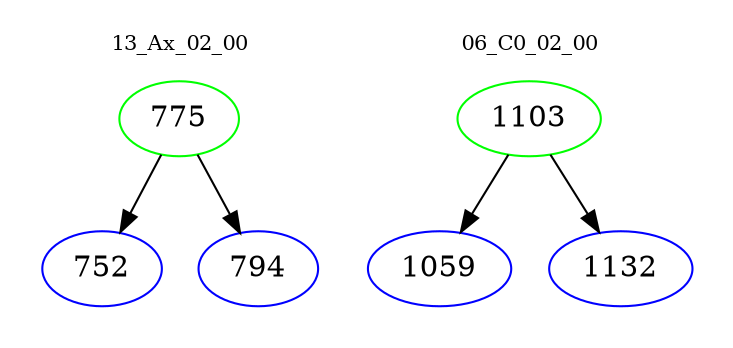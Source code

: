 digraph{
subgraph cluster_0 {
color = white
label = "13_Ax_02_00";
fontsize=10;
T0_775 [label="775", color="green"]
T0_775 -> T0_752 [color="black"]
T0_752 [label="752", color="blue"]
T0_775 -> T0_794 [color="black"]
T0_794 [label="794", color="blue"]
}
subgraph cluster_1 {
color = white
label = "06_C0_02_00";
fontsize=10;
T1_1103 [label="1103", color="green"]
T1_1103 -> T1_1059 [color="black"]
T1_1059 [label="1059", color="blue"]
T1_1103 -> T1_1132 [color="black"]
T1_1132 [label="1132", color="blue"]
}
}

